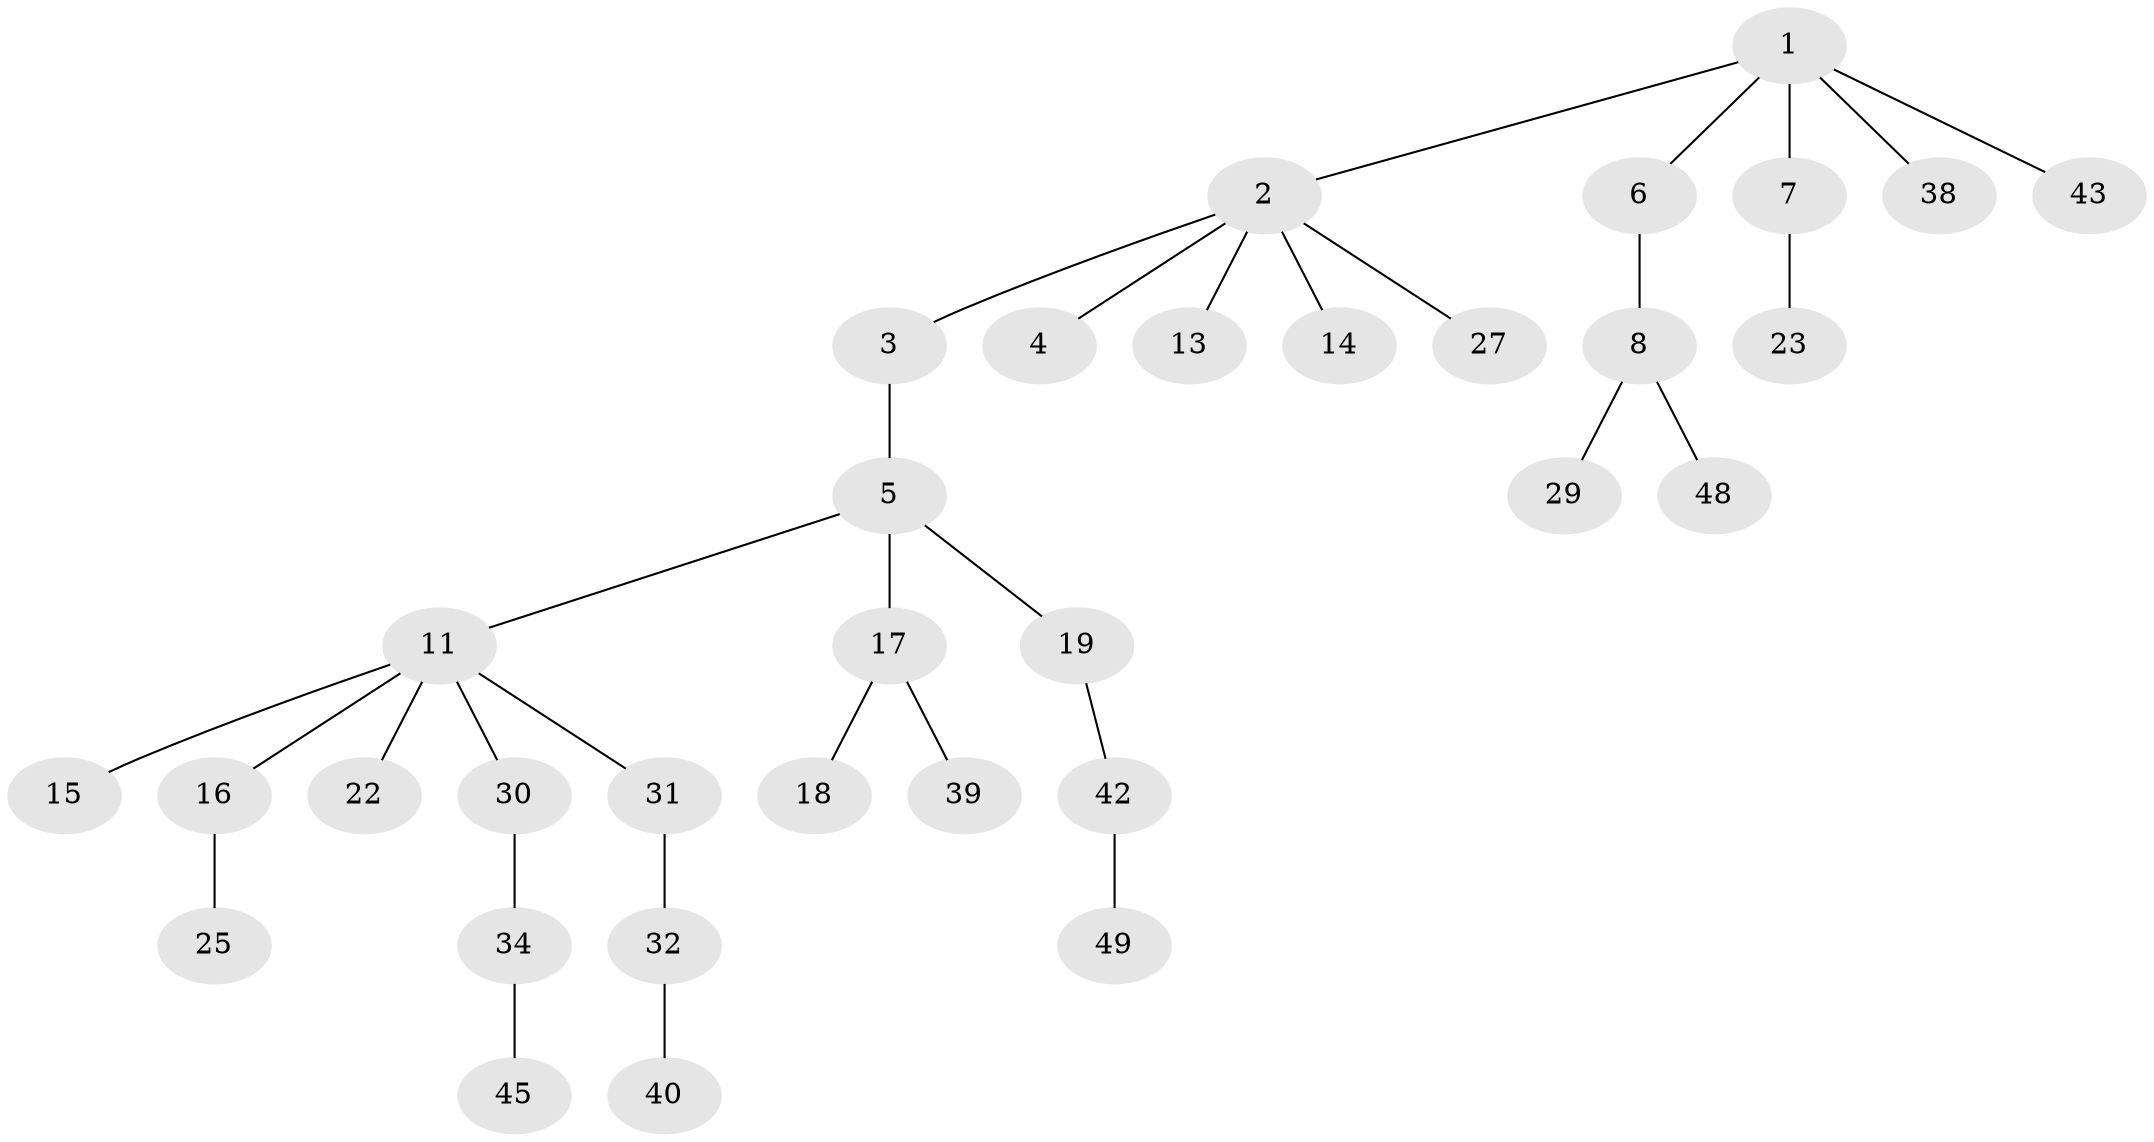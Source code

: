 // original degree distribution, {6: 0.0196078431372549, 5: 0.058823529411764705, 3: 0.13725490196078433, 1: 0.47058823529411764, 2: 0.29411764705882354, 4: 0.0196078431372549}
// Generated by graph-tools (version 1.1) at 2025/11/02/27/25 16:11:27]
// undirected, 33 vertices, 32 edges
graph export_dot {
graph [start="1"]
  node [color=gray90,style=filled];
  1 [super="+21"];
  2 [super="+10"];
  3 [super="+9"];
  4;
  5 [super="+50"];
  6;
  7 [super="+47"];
  8 [super="+20"];
  11 [super="+12"];
  13 [super="+28"];
  14 [super="+26"];
  15 [super="+37"];
  16;
  17 [super="+24"];
  18 [super="+33"];
  19;
  22;
  23;
  25 [super="+35"];
  27;
  29;
  30;
  31;
  32 [super="+51"];
  34 [super="+36"];
  38 [super="+41"];
  39;
  40;
  42 [super="+44"];
  43;
  45 [super="+46"];
  48;
  49;
  1 -- 2;
  1 -- 6;
  1 -- 7;
  1 -- 38;
  1 -- 43;
  2 -- 3;
  2 -- 4;
  2 -- 13;
  2 -- 27;
  2 -- 14;
  3 -- 5;
  5 -- 11;
  5 -- 17;
  5 -- 19;
  6 -- 8;
  7 -- 23;
  8 -- 29;
  8 -- 48;
  11 -- 15;
  11 -- 16;
  11 -- 22;
  11 -- 30;
  11 -- 31;
  16 -- 25;
  17 -- 18;
  17 -- 39;
  19 -- 42;
  30 -- 34;
  31 -- 32;
  32 -- 40;
  34 -- 45;
  42 -- 49;
}
